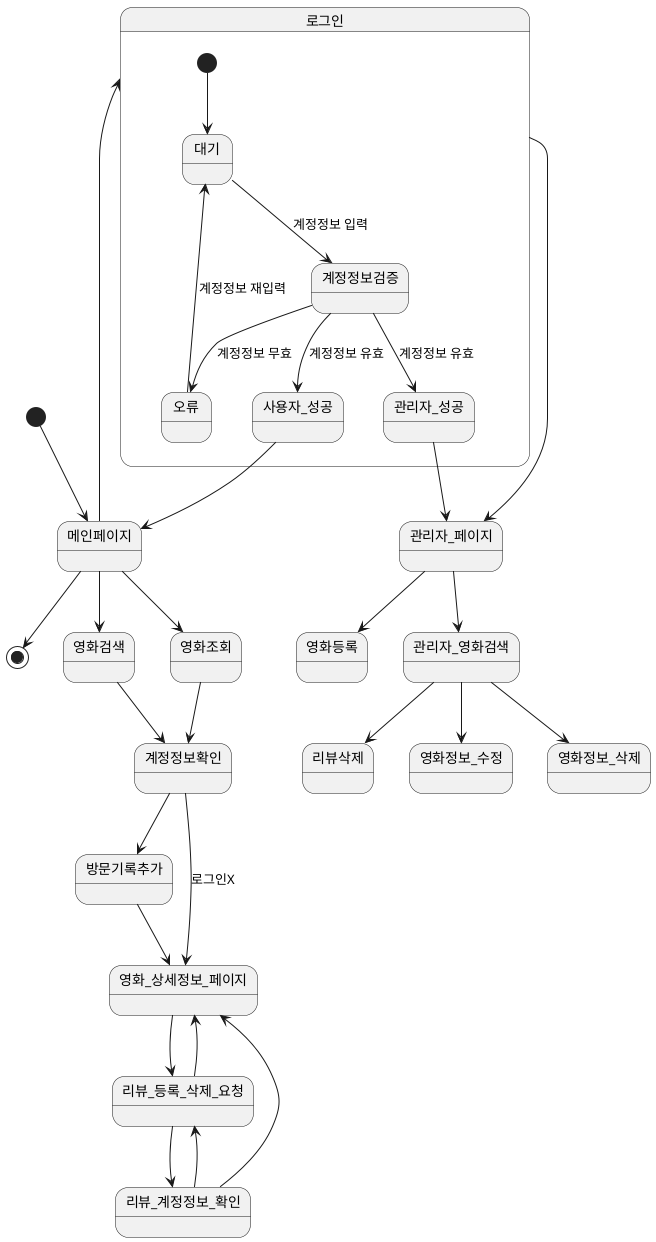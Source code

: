 @startuml state

[*] --> 메인페이지
메인페이지 -->[*]
메인페이지 --> 로그인
로그인 --> 관리자_페이지

관리자_페이지 --> 관리자_영화검색
관리자_페이지 --> 영화등록

관리자_영화검색 --> 리뷰삭제
관리자_영화검색 --> 영화정보_수정
관리자_영화검색 --> 영화정보_삭제

메인페이지 --> 영화조회
메인페이지 --> 영화검색

영화조회 --> 계정정보확인
영화검색 -->계정정보확인

계정정보확인 --> 방문기록추가

계정정보확인 --> 영화_상세정보_페이지 : 로그인X
방문기록추가 --> 영화_상세정보_페이지

영화_상세정보_페이지 --> 리뷰_등록_삭제_요청
리뷰_등록_삭제_요청 --> 영화_상세정보_페이지

리뷰_등록_삭제_요청 --> 리뷰_계정정보_확인
리뷰_계정정보_확인 --> 리뷰_등록_삭제_요청

리뷰_계정정보_확인 --> 영화_상세정보_페이지

state 로그인 {
  [*] --> 대기

  대기 --> 계정정보검증 : 계정정보 입력

  계정정보검증 --> 사용자_성공 : 계정정보 유효
  계정정보검증 --> 관리자_성공 : 계정정보 유효
  계정정보검증 --> 오류 : 계정정보 무효

  오류 --> 대기 : 계정정보 재입력
  사용자_성공 --> 메인페이지
  관리자_성공 --> 관리자_페이지
}

@enduml
